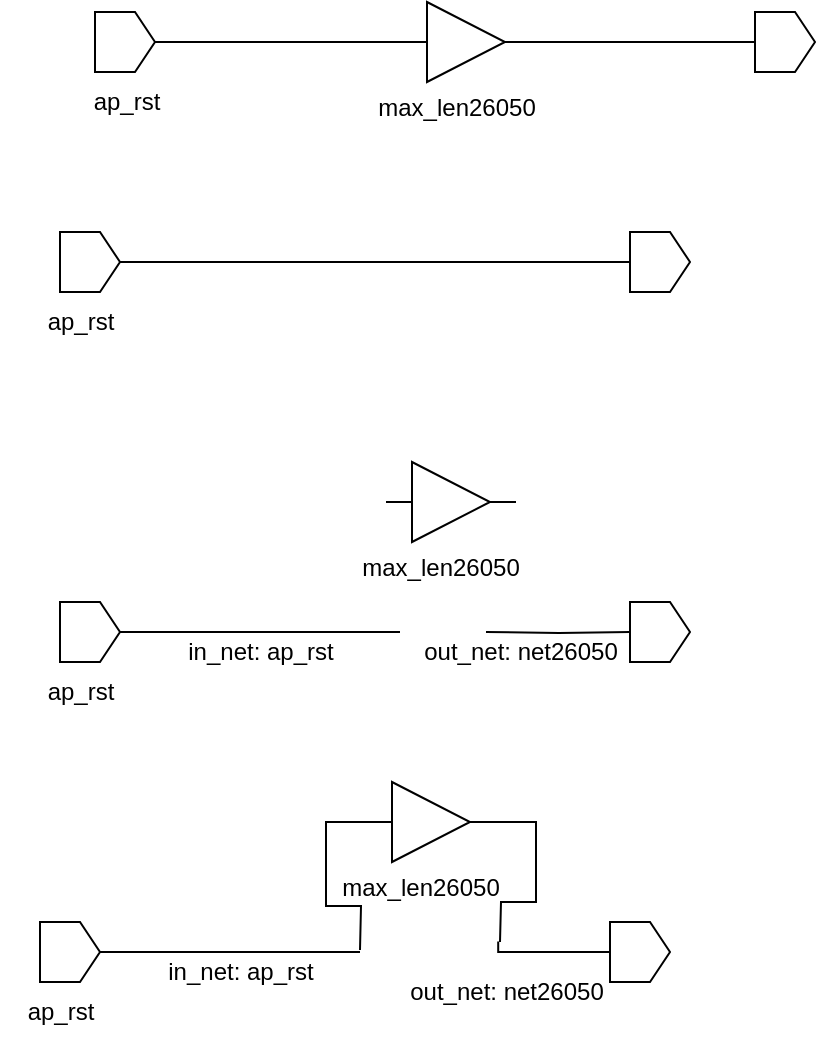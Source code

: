 <mxfile version="27.0.6">
  <diagram name="第 1 页" id="3I7jD76_QFvj-1EpIb47">
    <mxGraphModel dx="1441" dy="827" grid="1" gridSize="10" guides="1" tooltips="1" connect="1" arrows="1" fold="1" page="1" pageScale="1" pageWidth="827" pageHeight="1169" math="0" shadow="0">
      <root>
        <mxCell id="0" />
        <mxCell id="1" parent="0" />
        <mxCell id="Wby0zB00FO3PgNo7ZwjD-1" style="edgeStyle=orthogonalEdgeStyle;rounded=0;orthogonalLoop=1;jettySize=auto;html=1;exitX=1;exitY=0.5;exitDx=0;exitDy=0;endArrow=none;startFill=0;entryX=0;entryY=0.5;entryDx=0;entryDy=0;entryPerimeter=0;" edge="1" parent="1" source="Wby0zB00FO3PgNo7ZwjD-2" target="Wby0zB00FO3PgNo7ZwjD-7">
          <mxGeometry relative="1" as="geometry">
            <mxPoint x="597.5" y="190" as="targetPoint" />
          </mxGeometry>
        </mxCell>
        <mxCell id="Wby0zB00FO3PgNo7ZwjD-2" value="" style="verticalLabelPosition=bottom;shadow=0;dashed=0;align=center;html=1;verticalAlign=top;shape=mxgraph.electrical.logic_gates.buffer2;" vertex="1" parent="1">
          <mxGeometry x="430.5" y="170" width="65" height="40" as="geometry" />
        </mxCell>
        <mxCell id="Wby0zB00FO3PgNo7ZwjD-3" value="max_len26050&lt;div&gt;&lt;br&gt;&lt;/div&gt;" style="text;html=1;align=center;verticalAlign=middle;resizable=0;points=[];autosize=1;strokeColor=none;fillColor=none;" vertex="1" parent="1">
          <mxGeometry x="407.5" y="210" width="100" height="40" as="geometry" />
        </mxCell>
        <mxCell id="Wby0zB00FO3PgNo7ZwjD-4" style="edgeStyle=orthogonalEdgeStyle;rounded=0;orthogonalLoop=1;jettySize=auto;html=1;exitX=1;exitY=0.5;exitDx=0;exitDy=0;exitPerimeter=0;entryX=0;entryY=0.5;entryDx=0;entryDy=0;endArrow=none;startFill=0;" edge="1" parent="1" source="Wby0zB00FO3PgNo7ZwjD-5" target="Wby0zB00FO3PgNo7ZwjD-2">
          <mxGeometry relative="1" as="geometry" />
        </mxCell>
        <mxCell id="Wby0zB00FO3PgNo7ZwjD-5" value="" style="html=1;shadow=0;dashed=0;align=center;verticalAlign=middle;shape=mxgraph.arrows2.arrow;dy=0;dx=10;notch=0;" vertex="1" parent="1">
          <mxGeometry x="277.5" y="175" width="30" height="30" as="geometry" />
        </mxCell>
        <mxCell id="Wby0zB00FO3PgNo7ZwjD-6" value="&lt;div&gt;ap_rst&lt;/div&gt;" style="text;html=1;align=center;verticalAlign=middle;resizable=0;points=[];autosize=1;strokeColor=none;fillColor=none;" vertex="1" parent="1">
          <mxGeometry x="262.5" y="205" width="60" height="30" as="geometry" />
        </mxCell>
        <mxCell id="Wby0zB00FO3PgNo7ZwjD-7" value="" style="html=1;shadow=0;dashed=0;align=center;verticalAlign=middle;shape=mxgraph.arrows2.arrow;dy=0;dx=10;notch=0;" vertex="1" parent="1">
          <mxGeometry x="607.5" y="175" width="30" height="30" as="geometry" />
        </mxCell>
        <mxCell id="Wby0zB00FO3PgNo7ZwjD-8" style="edgeStyle=orthogonalEdgeStyle;rounded=0;orthogonalLoop=1;jettySize=auto;html=1;exitX=1;exitY=0.5;exitDx=0;exitDy=0;exitPerimeter=0;endArrow=none;startFill=0;" edge="1" parent="1" source="Wby0zB00FO3PgNo7ZwjD-9" target="Wby0zB00FO3PgNo7ZwjD-11">
          <mxGeometry relative="1" as="geometry">
            <mxPoint x="540" y="300" as="targetPoint" />
          </mxGeometry>
        </mxCell>
        <mxCell id="Wby0zB00FO3PgNo7ZwjD-9" value="" style="html=1;shadow=0;dashed=0;align=center;verticalAlign=middle;shape=mxgraph.arrows2.arrow;dy=0;dx=10;notch=0;" vertex="1" parent="1">
          <mxGeometry x="260" y="285" width="30" height="30" as="geometry" />
        </mxCell>
        <mxCell id="Wby0zB00FO3PgNo7ZwjD-10" value="&lt;div&gt;ap_rst&lt;/div&gt;" style="text;html=1;align=center;verticalAlign=middle;resizable=0;points=[];autosize=1;strokeColor=none;fillColor=none;" vertex="1" parent="1">
          <mxGeometry x="240" y="315" width="60" height="30" as="geometry" />
        </mxCell>
        <mxCell id="Wby0zB00FO3PgNo7ZwjD-11" value="" style="html=1;shadow=0;dashed=0;align=center;verticalAlign=middle;shape=mxgraph.arrows2.arrow;dy=0;dx=10;notch=0;" vertex="1" parent="1">
          <mxGeometry x="545" y="285" width="30" height="30" as="geometry" />
        </mxCell>
        <mxCell id="Wby0zB00FO3PgNo7ZwjD-12" style="edgeStyle=orthogonalEdgeStyle;rounded=0;orthogonalLoop=1;jettySize=auto;html=1;exitX=1;exitY=0.5;exitDx=0;exitDy=0;exitPerimeter=0;endArrow=none;startFill=0;" edge="1" parent="1" source="Wby0zB00FO3PgNo7ZwjD-13">
          <mxGeometry relative="1" as="geometry">
            <mxPoint x="430" y="485" as="targetPoint" />
          </mxGeometry>
        </mxCell>
        <mxCell id="Wby0zB00FO3PgNo7ZwjD-13" value="" style="html=1;shadow=0;dashed=0;align=center;verticalAlign=middle;shape=mxgraph.arrows2.arrow;dy=0;dx=10;notch=0;" vertex="1" parent="1">
          <mxGeometry x="260" y="470" width="30" height="30" as="geometry" />
        </mxCell>
        <mxCell id="Wby0zB00FO3PgNo7ZwjD-14" value="&lt;div&gt;ap_rst&lt;/div&gt;" style="text;html=1;align=center;verticalAlign=middle;resizable=0;points=[];autosize=1;strokeColor=none;fillColor=none;" vertex="1" parent="1">
          <mxGeometry x="240" y="500" width="60" height="30" as="geometry" />
        </mxCell>
        <mxCell id="Wby0zB00FO3PgNo7ZwjD-15" value="" style="html=1;shadow=0;dashed=0;align=center;verticalAlign=middle;shape=mxgraph.arrows2.arrow;dy=0;dx=10;notch=0;" vertex="1" parent="1">
          <mxGeometry x="545" y="470" width="30" height="30" as="geometry" />
        </mxCell>
        <mxCell id="Wby0zB00FO3PgNo7ZwjD-16" style="edgeStyle=orthogonalEdgeStyle;rounded=0;orthogonalLoop=1;jettySize=auto;html=1;endArrow=none;startFill=0;entryX=0;entryY=0.5;entryDx=0;entryDy=0;entryPerimeter=0;" edge="1" parent="1" target="Wby0zB00FO3PgNo7ZwjD-15">
          <mxGeometry relative="1" as="geometry">
            <mxPoint x="540" y="450" as="targetPoint" />
            <mxPoint x="473" y="485" as="sourcePoint" />
          </mxGeometry>
        </mxCell>
        <mxCell id="Wby0zB00FO3PgNo7ZwjD-17" value="&lt;div&gt;in_net: ap_rst&lt;/div&gt;" style="text;html=1;align=center;verticalAlign=middle;resizable=0;points=[];autosize=1;strokeColor=none;fillColor=none;" vertex="1" parent="1">
          <mxGeometry x="310" y="480" width="100" height="30" as="geometry" />
        </mxCell>
        <mxCell id="Wby0zB00FO3PgNo7ZwjD-18" value="&lt;div&gt;out_net: net26050&lt;/div&gt;" style="text;html=1;align=center;verticalAlign=middle;resizable=0;points=[];autosize=1;strokeColor=none;fillColor=none;" vertex="1" parent="1">
          <mxGeometry x="430" y="480" width="120" height="30" as="geometry" />
        </mxCell>
        <mxCell id="Wby0zB00FO3PgNo7ZwjD-19" value="" style="verticalLabelPosition=bottom;shadow=0;dashed=0;align=center;html=1;verticalAlign=top;shape=mxgraph.electrical.logic_gates.buffer2;" vertex="1" parent="1">
          <mxGeometry x="423" y="400" width="65" height="40" as="geometry" />
        </mxCell>
        <mxCell id="Wby0zB00FO3PgNo7ZwjD-20" value="max_len26050&lt;div&gt;&lt;br&gt;&lt;/div&gt;" style="text;html=1;align=center;verticalAlign=middle;resizable=0;points=[];autosize=1;strokeColor=none;fillColor=none;" vertex="1" parent="1">
          <mxGeometry x="400" y="440" width="100" height="40" as="geometry" />
        </mxCell>
        <mxCell id="Wby0zB00FO3PgNo7ZwjD-21" style="edgeStyle=orthogonalEdgeStyle;rounded=0;orthogonalLoop=1;jettySize=auto;html=1;exitX=1;exitY=0.5;exitDx=0;exitDy=0;exitPerimeter=0;endArrow=none;startFill=0;" edge="1" parent="1" source="Wby0zB00FO3PgNo7ZwjD-22">
          <mxGeometry relative="1" as="geometry">
            <mxPoint x="410" y="645" as="targetPoint" />
          </mxGeometry>
        </mxCell>
        <mxCell id="Wby0zB00FO3PgNo7ZwjD-22" value="" style="html=1;shadow=0;dashed=0;align=center;verticalAlign=middle;shape=mxgraph.arrows2.arrow;dy=0;dx=10;notch=0;" vertex="1" parent="1">
          <mxGeometry x="250" y="630" width="30" height="30" as="geometry" />
        </mxCell>
        <mxCell id="Wby0zB00FO3PgNo7ZwjD-23" value="&lt;div&gt;ap_rst&lt;/div&gt;" style="text;html=1;align=center;verticalAlign=middle;resizable=0;points=[];autosize=1;strokeColor=none;fillColor=none;" vertex="1" parent="1">
          <mxGeometry x="230" y="660" width="60" height="30" as="geometry" />
        </mxCell>
        <mxCell id="Wby0zB00FO3PgNo7ZwjD-24" value="" style="html=1;shadow=0;dashed=0;align=center;verticalAlign=middle;shape=mxgraph.arrows2.arrow;dy=0;dx=10;notch=0;" vertex="1" parent="1">
          <mxGeometry x="535" y="630" width="30" height="30" as="geometry" />
        </mxCell>
        <mxCell id="Wby0zB00FO3PgNo7ZwjD-25" style="edgeStyle=orthogonalEdgeStyle;rounded=0;orthogonalLoop=1;jettySize=auto;html=1;endArrow=none;startFill=0;entryX=0;entryY=0.5;entryDx=0;entryDy=0;entryPerimeter=0;exitX=0.891;exitY=0.994;exitDx=0;exitDy=0;exitPerimeter=0;" edge="1" parent="1" source="Wby0zB00FO3PgNo7ZwjD-29" target="Wby0zB00FO3PgNo7ZwjD-24">
          <mxGeometry relative="1" as="geometry">
            <mxPoint x="530" y="610" as="targetPoint" />
            <mxPoint x="463" y="645" as="sourcePoint" />
            <Array as="points">
              <mxPoint x="479" y="645" />
            </Array>
          </mxGeometry>
        </mxCell>
        <mxCell id="Wby0zB00FO3PgNo7ZwjD-26" value="&lt;div&gt;in_net: ap_rst&lt;/div&gt;" style="text;html=1;align=center;verticalAlign=middle;resizable=0;points=[];autosize=1;strokeColor=none;fillColor=none;" vertex="1" parent="1">
          <mxGeometry x="300" y="640" width="100" height="30" as="geometry" />
        </mxCell>
        <mxCell id="Wby0zB00FO3PgNo7ZwjD-27" value="&lt;div&gt;out_net: net26050&lt;/div&gt;" style="text;html=1;align=center;verticalAlign=middle;resizable=0;points=[];autosize=1;strokeColor=none;fillColor=none;" vertex="1" parent="1">
          <mxGeometry x="423" y="650" width="120" height="30" as="geometry" />
        </mxCell>
        <mxCell id="Wby0zB00FO3PgNo7ZwjD-28" value="" style="verticalLabelPosition=bottom;shadow=0;dashed=0;align=center;html=1;verticalAlign=top;shape=mxgraph.electrical.logic_gates.buffer2;" vertex="1" parent="1">
          <mxGeometry x="413" y="560" width="65" height="40" as="geometry" />
        </mxCell>
        <mxCell id="Wby0zB00FO3PgNo7ZwjD-29" value="max_len26050&lt;div&gt;&lt;br&gt;&lt;/div&gt;" style="text;html=1;align=center;verticalAlign=middle;resizable=0;points=[];autosize=1;strokeColor=none;fillColor=none;" vertex="1" parent="1">
          <mxGeometry x="390" y="600" width="100" height="40" as="geometry" />
        </mxCell>
        <mxCell id="Wby0zB00FO3PgNo7ZwjD-30" style="edgeStyle=orthogonalEdgeStyle;rounded=0;orthogonalLoop=1;jettySize=auto;html=1;exitX=0;exitY=0.5;exitDx=0;exitDy=0;endArrow=none;startFill=0;" edge="1" parent="1" source="Wby0zB00FO3PgNo7ZwjD-28">
          <mxGeometry relative="1" as="geometry">
            <mxPoint x="410" y="644" as="targetPoint" />
          </mxGeometry>
        </mxCell>
        <mxCell id="Wby0zB00FO3PgNo7ZwjD-31" style="edgeStyle=orthogonalEdgeStyle;rounded=0;orthogonalLoop=1;jettySize=auto;html=1;exitX=1;exitY=0.5;exitDx=0;exitDy=0;endArrow=none;startFill=0;" edge="1" parent="1" source="Wby0zB00FO3PgNo7ZwjD-28">
          <mxGeometry relative="1" as="geometry">
            <mxPoint x="480" y="640" as="targetPoint" />
          </mxGeometry>
        </mxCell>
      </root>
    </mxGraphModel>
  </diagram>
</mxfile>
